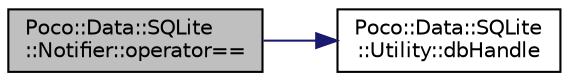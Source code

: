 digraph "Poco::Data::SQLite::Notifier::operator=="
{
 // LATEX_PDF_SIZE
  edge [fontname="Helvetica",fontsize="10",labelfontname="Helvetica",labelfontsize="10"];
  node [fontname="Helvetica",fontsize="10",shape=record];
  rankdir="LR";
  Node1 [label="Poco::Data::SQLite\l::Notifier::operator==",height=0.2,width=0.4,color="black", fillcolor="grey75", style="filled", fontcolor="black",tooltip="Rollback callback event dispatcher."];
  Node1 -> Node2 [color="midnightblue",fontsize="10",style="solid"];
  Node2 [label="Poco::Data::SQLite\l::Utility::dbHandle",height=0.2,width=0.4,color="black", fillcolor="white", style="filled",URL="$classPoco_1_1Data_1_1SQLite_1_1Utility.html#a0b81d0dc34ab933d47985ee0e8cea5bd",tooltip=" "];
}
